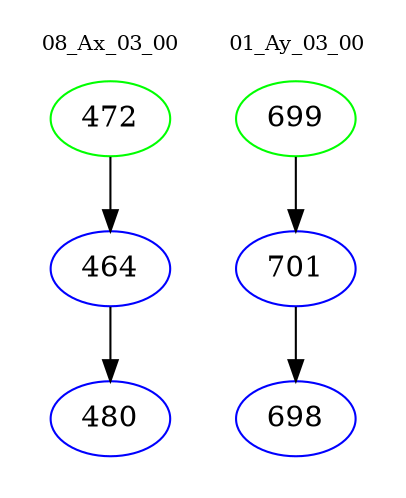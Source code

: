 digraph{
subgraph cluster_0 {
color = white
label = "08_Ax_03_00";
fontsize=10;
T0_472 [label="472", color="green"]
T0_472 -> T0_464 [color="black"]
T0_464 [label="464", color="blue"]
T0_464 -> T0_480 [color="black"]
T0_480 [label="480", color="blue"]
}
subgraph cluster_1 {
color = white
label = "01_Ay_03_00";
fontsize=10;
T1_699 [label="699", color="green"]
T1_699 -> T1_701 [color="black"]
T1_701 [label="701", color="blue"]
T1_701 -> T1_698 [color="black"]
T1_698 [label="698", color="blue"]
}
}
